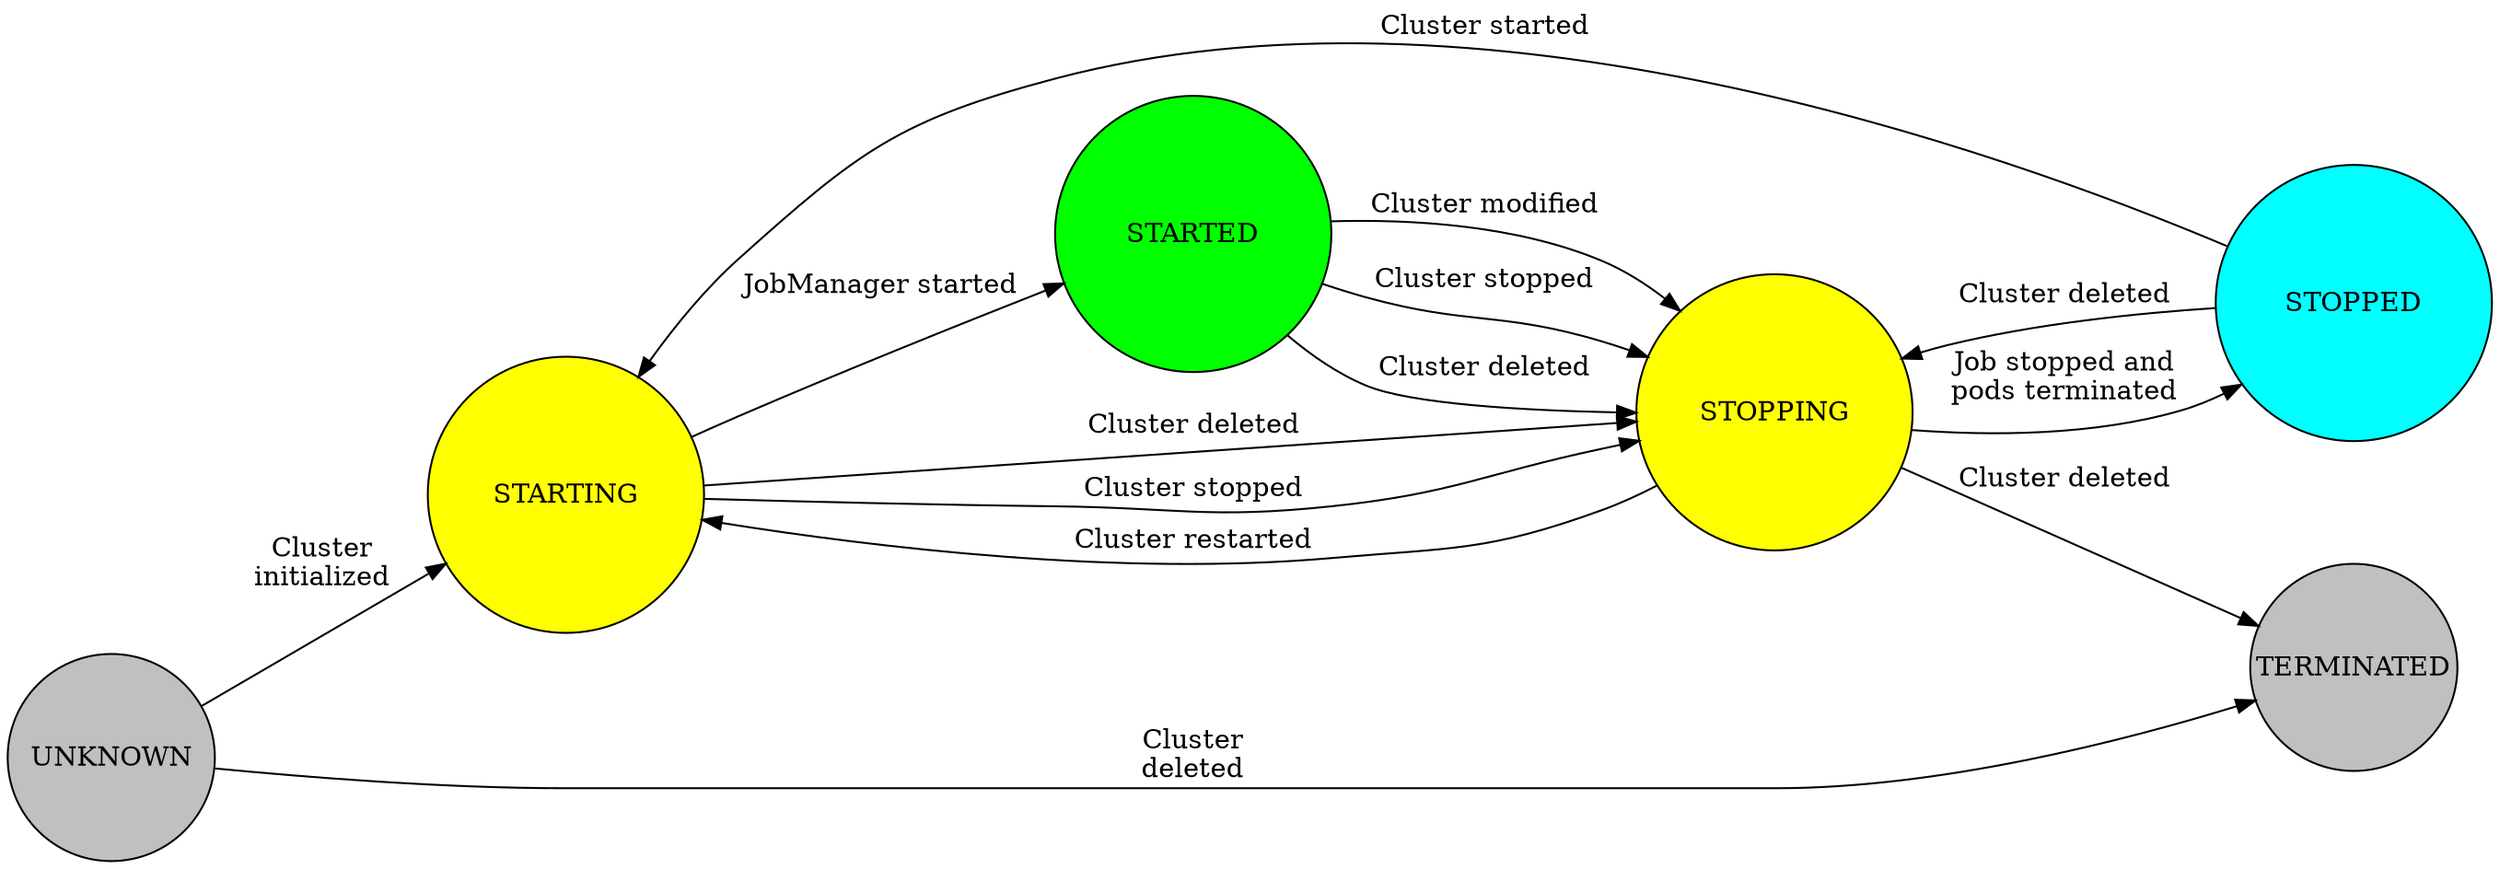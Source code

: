 digraph state_machine {
  graph [autosize=false, resolution=100];
  center=true;
  margin=0;
  rankdir=LR;
  node [shape=circle style=filled fillcolor=skyblue width=1.8 heigth=1.8 fixedsize=true];
  UNKNOWN -> STARTING [ label = <
      <TABLE ALIGN="LEFT" BORDER="0" CELLBORDER="0" CELLSPACING="0">
          <TR>
              <TD>Cluster<BR/>initialized</TD>
          </TR>
      </TABLE>
  > ];
  UNKNOWN -> TERMINATED [ label = <
      <TABLE ALIGN="LEFT" BORDER="0" CELLBORDER="0" CELLSPACING="0">
          <TR>
              <TD>Cluster<BR/>deleted</TD>
          </TR>
      </TABLE>
  > ];
  STARTING -> STARTED [ label = <
      <TABLE ALIGN="LEFT" BORDER="0" CELLBORDER="0" CELLSPACING="0">
          <TR>
              <TD>JobManager started</TD>
          </TR>
      </TABLE>
  > ];
  STARTING -> STOPPING [ label = <
      <TABLE ALIGN="LEFT" BORDER="0" CELLBORDER="0" CELLSPACING="0">
          <TR>
              <TD>Cluster deleted</TD>
          </TR>
      </TABLE>
  > ];
  STARTING -> STOPPING [ label = <
      <TABLE ALIGN="LEFT" BORDER="0" CELLBORDER="0" CELLSPACING="0">
          <TR>
              <TD>Cluster stopped</TD>
          </TR>
      </TABLE>
  > ];
  STARTED -> STOPPING [ label = <
      <TABLE ALIGN="LEFT" BORDER="0" CELLBORDER="0" CELLSPACING="0">
          <TR>
              <TD>Cluster stopped</TD>
          </TR>
      </TABLE>
  > ];
  STARTED -> STOPPING [ label = <
      <TABLE ALIGN="LEFT" BORDER="0" CELLBORDER="0" CELLSPACING="0">
          <TR>
              <TD>Cluster deleted</TD>
          </TR>
      </TABLE>
  > ];
  STARTED -> STOPPING [ label = <
      <TABLE ALIGN="LEFT" BORDER="0" CELLBORDER="0" CELLSPACING="0">
          <TR>
              <TD>Cluster modified</TD>
          </TR>
      </TABLE>
  > ];
  STOPPING -> STOPPED [ label = <
      <TABLE ALIGN="LEFT" BORDER="0" CELLBORDER="0" CELLSPACING="0">
          <TR>
              <TD>Job stopped and<BR/>pods terminated</TD>
          </TR>
      </TABLE>
  > ];
  STOPPING -> STARTING [ label = <
      <TABLE ALIGN="LEFT" BORDER="0" CELLBORDER="0" CELLSPACING="0">
          <TR>
              <TD>Cluster restarted</TD>
          </TR>
      </TABLE>
  > ];
  STOPPING -> TERMINATED [ label = <
      <TABLE ALIGN="LEFT" BORDER="0" CELLBORDER="0" CELLSPACING="0">
          <TR>
              <TD>Cluster deleted</TD>
          </TR>
      </TABLE>
  > ];
  STOPPED -> STARTING [ label = <
      <TABLE ALIGN="LEFT" BORDER="0" CELLBORDER="0" CELLSPACING="0">
          <TR>
              <TD>Cluster started</TD>
          </TR>
      </TABLE>
  > ];
  STOPPED -> STOPPING [ label = <
      <TABLE ALIGN="LEFT" BORDER="0" CELLBORDER="0" CELLSPACING="0">
          <TR>
              <TD>Cluster deleted</TD>
          </TR>
      </TABLE>
  > ];
  UNKNOWN [ label = <
      <TABLE ALIGN="LEFT" BORDER="0" CELLBORDER="0" CELLSPACING="0">
          <TR>
              <TD>UNKNOWN</TD>
          </TR>
      </TABLE>
  > ];
  STARTING [ fillcolor=yellow width=2.0 ] [ label = <
       <TABLE ALIGN="LEFT" BORDER="0" CELLBORDER="0" CELLSPACING="0">
           <TR>
               <TD>STARTING</TD>
           </TR>
       </TABLE>
     > ];
  STARTED [ fillcolor=green width=2.0 ] [ label = <
    <TABLE ALIGN="LEFT" BORDER="0" CELLBORDER="0" CELLSPACING="0">
        <TR>
            <TD>STARTED</TD>
        </TR>
    </TABLE>
  > ];
  STOPPING [ fillcolor=yellow width=2.0 ] [ label = <
    <TABLE ALIGN="LEFT" BORDER="0" CELLBORDER="0" CELLSPACING="0">
        <TR>
            <TD>STOPPING</TD>
        </TR>
    </TABLE>
  > ];
  STOPPED [ fillcolor=cyan width=2.0 ] [ label = <
     <TABLE ALIGN="LEFT" BORDER="0" CELLBORDER="0" CELLSPACING="0">
         <TR>
             <TD>STOPPED</TD>
         </TR>
     </TABLE>
    > ];
  TERMINATED [ fillcolor=grey width=1.5 ] [ label = <
       <TABLE ALIGN="LEFT" BORDER="0" CELLBORDER="0" CELLSPACING="0">
           <TR>
               <TD>TERMINATED</TD>
           </TR>
       </TABLE>
      > ];
  UNKNOWN [ fillcolor=grey width=1.5 ];
}
